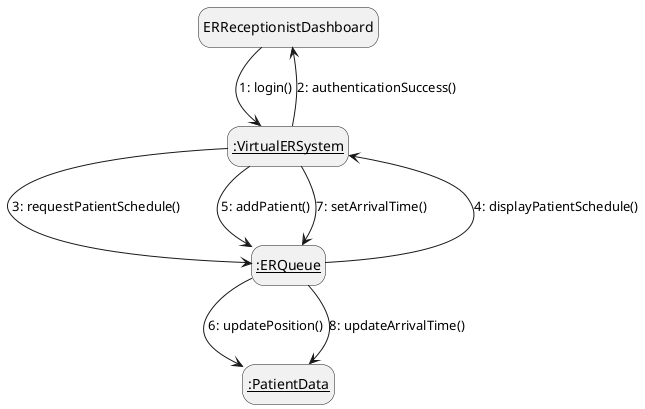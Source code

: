 @startuml nurseCollaboration
hide empty description

ERReceptionistDashboard --> __:VirtualERSystem__ : 1: login()
__:VirtualERSystem__ --> ERReceptionistDashboard : 2: authenticationSuccess()
__:VirtualERSystem__ --> __:ERQueue__ : 3: requestPatientSchedule() 
__:ERQueue__ --> __:VirtualERSystem__ : 4: displayPatientSchedule()
__:VirtualERSystem__ --> __:ERQueue__ : 5: addPatient()
__:ERQueue__ --> __:PatientData__ : 6: updatePosition()
__:VirtualERSystem__ --> __:ERQueue__ : 7: setArrivalTime()
__:ERQueue__ --> __:PatientData__ : 8: updateArrivalTime()

@enduml